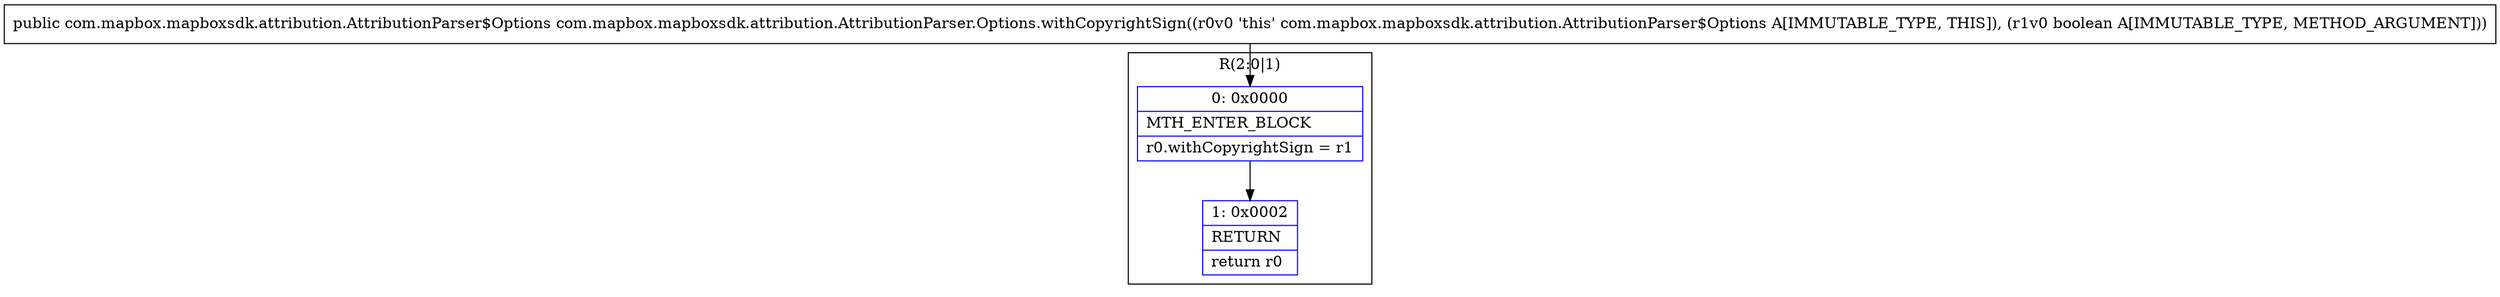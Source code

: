 digraph "CFG forcom.mapbox.mapboxsdk.attribution.AttributionParser.Options.withCopyrightSign(Z)Lcom\/mapbox\/mapboxsdk\/attribution\/AttributionParser$Options;" {
subgraph cluster_Region_1024489883 {
label = "R(2:0|1)";
node [shape=record,color=blue];
Node_0 [shape=record,label="{0\:\ 0x0000|MTH_ENTER_BLOCK\l|r0.withCopyrightSign = r1\l}"];
Node_1 [shape=record,label="{1\:\ 0x0002|RETURN\l|return r0\l}"];
}
MethodNode[shape=record,label="{public com.mapbox.mapboxsdk.attribution.AttributionParser$Options com.mapbox.mapboxsdk.attribution.AttributionParser.Options.withCopyrightSign((r0v0 'this' com.mapbox.mapboxsdk.attribution.AttributionParser$Options A[IMMUTABLE_TYPE, THIS]), (r1v0 boolean A[IMMUTABLE_TYPE, METHOD_ARGUMENT])) }"];
MethodNode -> Node_0;
Node_0 -> Node_1;
}

